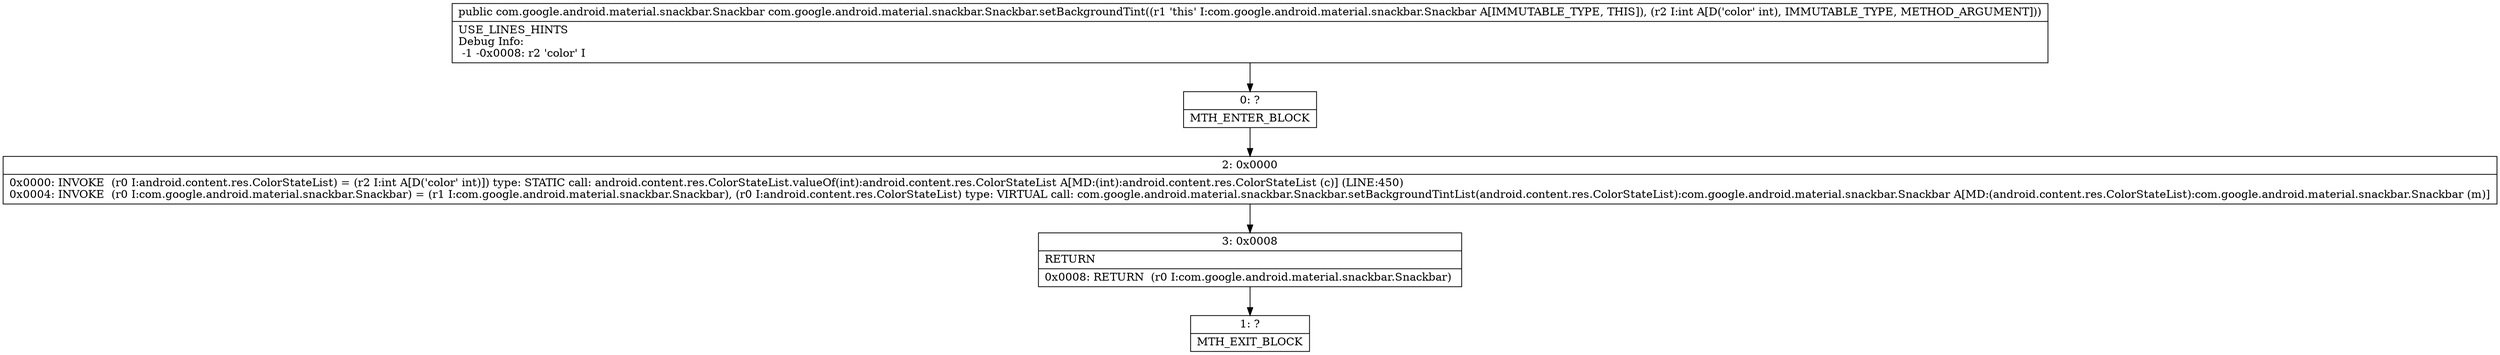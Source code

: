 digraph "CFG forcom.google.android.material.snackbar.Snackbar.setBackgroundTint(I)Lcom\/google\/android\/material\/snackbar\/Snackbar;" {
Node_0 [shape=record,label="{0\:\ ?|MTH_ENTER_BLOCK\l}"];
Node_2 [shape=record,label="{2\:\ 0x0000|0x0000: INVOKE  (r0 I:android.content.res.ColorStateList) = (r2 I:int A[D('color' int)]) type: STATIC call: android.content.res.ColorStateList.valueOf(int):android.content.res.ColorStateList A[MD:(int):android.content.res.ColorStateList (c)] (LINE:450)\l0x0004: INVOKE  (r0 I:com.google.android.material.snackbar.Snackbar) = (r1 I:com.google.android.material.snackbar.Snackbar), (r0 I:android.content.res.ColorStateList) type: VIRTUAL call: com.google.android.material.snackbar.Snackbar.setBackgroundTintList(android.content.res.ColorStateList):com.google.android.material.snackbar.Snackbar A[MD:(android.content.res.ColorStateList):com.google.android.material.snackbar.Snackbar (m)]\l}"];
Node_3 [shape=record,label="{3\:\ 0x0008|RETURN\l|0x0008: RETURN  (r0 I:com.google.android.material.snackbar.Snackbar) \l}"];
Node_1 [shape=record,label="{1\:\ ?|MTH_EXIT_BLOCK\l}"];
MethodNode[shape=record,label="{public com.google.android.material.snackbar.Snackbar com.google.android.material.snackbar.Snackbar.setBackgroundTint((r1 'this' I:com.google.android.material.snackbar.Snackbar A[IMMUTABLE_TYPE, THIS]), (r2 I:int A[D('color' int), IMMUTABLE_TYPE, METHOD_ARGUMENT]))  | USE_LINES_HINTS\lDebug Info:\l  \-1 \-0x0008: r2 'color' I\l}"];
MethodNode -> Node_0;Node_0 -> Node_2;
Node_2 -> Node_3;
Node_3 -> Node_1;
}

